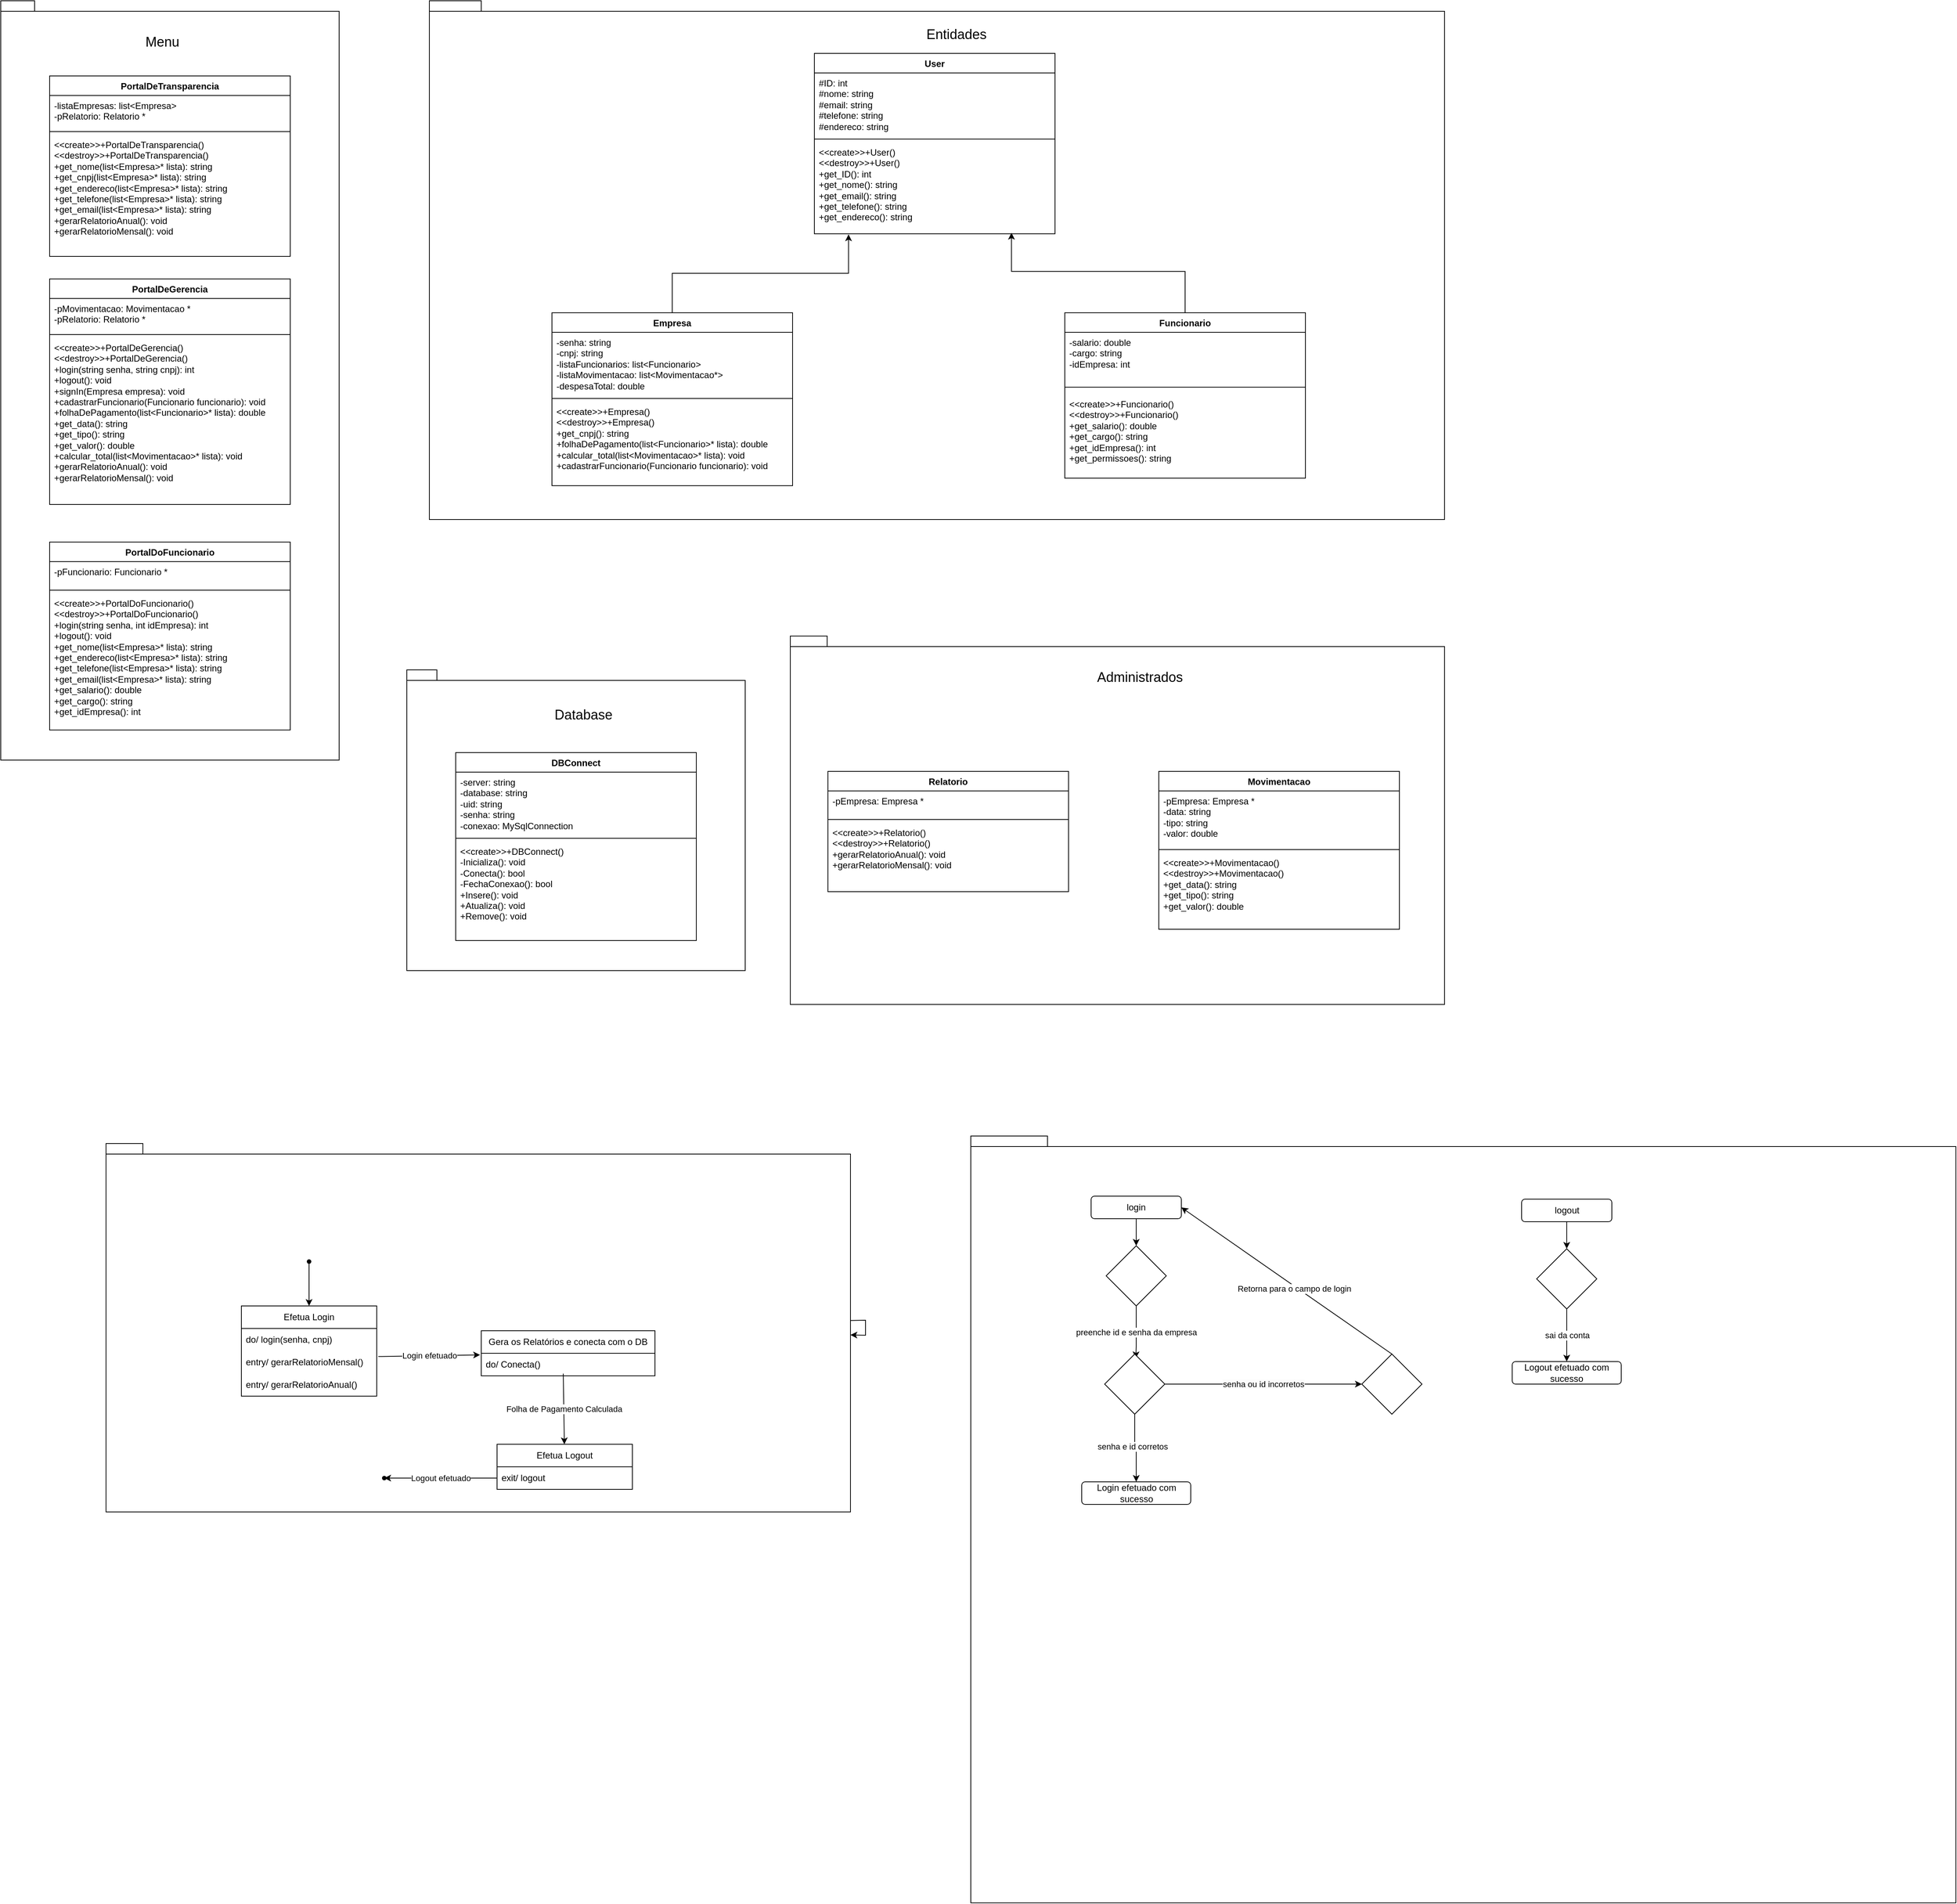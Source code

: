 <mxfile version="26.0.11">
  <diagram name="Página-1" id="xVppTYWSLuhgbpIBNBVG">
    <mxGraphModel dx="890" dy="439" grid="1" gridSize="10" guides="1" tooltips="1" connect="1" arrows="1" fold="1" page="1" pageScale="1" pageWidth="827" pageHeight="1169" math="0" shadow="0">
      <root>
        <mxCell id="0" />
        <mxCell id="1" parent="0" />
        <mxCell id="wjM78Z9Hd9G8PXhaCGz0-3" value="" style="shape=folder;fontStyle=1;spacingTop=10;tabWidth=40;tabHeight=14;tabPosition=left;html=1;whiteSpace=wrap;" parent="1" vertex="1">
          <mxGeometry x="1500" y="915" width="870" height="490" as="geometry" />
        </mxCell>
        <mxCell id="wjM78Z9Hd9G8PXhaCGz0-1" value="" style="shape=folder;fontStyle=1;spacingTop=10;tabWidth=40;tabHeight=14;tabPosition=left;html=1;whiteSpace=wrap;" parent="1" vertex="1">
          <mxGeometry x="1020" y="70" width="1350" height="690" as="geometry" />
        </mxCell>
        <mxCell id="4lN7bgh5_-2P6vui4onR-1" value="User" style="swimlane;fontStyle=1;align=center;verticalAlign=top;childLayout=stackLayout;horizontal=1;startSize=26;horizontalStack=0;resizeParent=1;resizeParentMax=0;resizeLast=0;collapsible=1;marginBottom=0;whiteSpace=wrap;html=1;" parent="1" vertex="1">
          <mxGeometry x="1532" y="140" width="320" height="240" as="geometry" />
        </mxCell>
        <mxCell id="4lN7bgh5_-2P6vui4onR-2" value="#ID: int&lt;div&gt;#nome: string&lt;/div&gt;&lt;div&gt;#email: string&lt;/div&gt;&lt;div&gt;#telefone: string&lt;/div&gt;&lt;div&gt;#endereco: string&lt;/div&gt;" style="text;strokeColor=none;fillColor=none;align=left;verticalAlign=top;spacingLeft=4;spacingRight=4;overflow=hidden;rotatable=0;points=[[0,0.5],[1,0.5]];portConstraint=eastwest;whiteSpace=wrap;html=1;" parent="4lN7bgh5_-2P6vui4onR-1" vertex="1">
          <mxGeometry y="26" width="320" height="84" as="geometry" />
        </mxCell>
        <mxCell id="4lN7bgh5_-2P6vui4onR-3" value="" style="line;strokeWidth=1;fillColor=none;align=left;verticalAlign=middle;spacingTop=-1;spacingLeft=3;spacingRight=3;rotatable=0;labelPosition=right;points=[];portConstraint=eastwest;strokeColor=inherit;" parent="4lN7bgh5_-2P6vui4onR-1" vertex="1">
          <mxGeometry y="110" width="320" height="8" as="geometry" />
        </mxCell>
        <mxCell id="4lN7bgh5_-2P6vui4onR-4" value="&lt;div&gt;&lt;span style=&quot;background-color: initial;&quot;&gt;&amp;lt;&amp;lt;create&amp;gt;&amp;gt;+User()&lt;/span&gt;&lt;/div&gt;&lt;div&gt;&lt;div&gt;&amp;lt;&amp;lt;destroy&amp;gt;&amp;gt;+User()&lt;/div&gt;&lt;/div&gt;+get_ID(): int&lt;div&gt;+get_nome(): string&lt;/div&gt;&lt;div&gt;+get_email(): string&lt;/div&gt;&lt;div&gt;+get_telefone(): string&lt;/div&gt;&lt;div&gt;+get_endereco(): string&lt;/div&gt;" style="text;strokeColor=none;fillColor=none;align=left;verticalAlign=top;spacingLeft=4;spacingRight=4;overflow=hidden;rotatable=0;points=[[0,0.5],[1,0.5]];portConstraint=eastwest;whiteSpace=wrap;html=1;" parent="4lN7bgh5_-2P6vui4onR-1" vertex="1">
          <mxGeometry y="118" width="320" height="122" as="geometry" />
        </mxCell>
        <mxCell id="4lN7bgh5_-2P6vui4onR-5" value="Empresa" style="swimlane;fontStyle=1;align=center;verticalAlign=top;childLayout=stackLayout;horizontal=1;startSize=26;horizontalStack=0;resizeParent=1;resizeParentMax=0;resizeLast=0;collapsible=1;marginBottom=0;whiteSpace=wrap;html=1;" parent="1" vertex="1">
          <mxGeometry x="1183" y="485" width="320" height="230" as="geometry" />
        </mxCell>
        <mxCell id="4lN7bgh5_-2P6vui4onR-6" value="-senha: string&lt;div&gt;-cnpj: string&lt;/div&gt;&lt;div&gt;&lt;span style=&quot;background-color: initial;&quot;&gt;-listaFuncionarios: list&amp;lt;Funcionario&amp;gt;&lt;/span&gt;&lt;/div&gt;&lt;div&gt;&lt;span style=&quot;background-color: initial;&quot;&gt;-listaMovimentacao: list&amp;lt;Movimentacao*&amp;gt;&lt;/span&gt;&lt;/div&gt;&lt;div&gt;-despesaTotal: double&lt;/div&gt;" style="text;strokeColor=none;fillColor=none;align=left;verticalAlign=top;spacingLeft=4;spacingRight=4;overflow=hidden;rotatable=0;points=[[0,0.5],[1,0.5]];portConstraint=eastwest;whiteSpace=wrap;html=1;" parent="4lN7bgh5_-2P6vui4onR-5" vertex="1">
          <mxGeometry y="26" width="320" height="84" as="geometry" />
        </mxCell>
        <mxCell id="4lN7bgh5_-2P6vui4onR-7" value="" style="line;strokeWidth=1;fillColor=none;align=left;verticalAlign=middle;spacingTop=-1;spacingLeft=3;spacingRight=3;rotatable=0;labelPosition=right;points=[];portConstraint=eastwest;strokeColor=inherit;" parent="4lN7bgh5_-2P6vui4onR-5" vertex="1">
          <mxGeometry y="110" width="320" height="8" as="geometry" />
        </mxCell>
        <mxCell id="4lN7bgh5_-2P6vui4onR-8" value="&lt;div&gt;&amp;lt;&amp;lt;create&amp;gt;&amp;gt;+Empresa()&lt;/div&gt;&lt;div&gt;&amp;lt;&amp;lt;destroy&amp;gt;&amp;gt;+Empresa()&lt;/div&gt;&lt;div&gt;&lt;div&gt;+get_cnpj(): string&lt;/div&gt;&lt;div&gt;&lt;div&gt;&lt;div&gt;+folhaDePagamento(list&amp;lt;Funcionario&amp;gt;* lista): double&lt;/div&gt;&lt;/div&gt;&lt;/div&gt;&lt;/div&gt;&lt;div&gt;&lt;/div&gt;+calcular_total(list&amp;lt;Movimentacao&amp;gt;* lista): void&lt;div&gt;+cadastrarFuncionario(Funcionario funcionario): void&lt;br&gt;&lt;div&gt;&lt;br&gt;&lt;/div&gt;&lt;/div&gt;" style="text;strokeColor=none;fillColor=none;align=left;verticalAlign=top;spacingLeft=4;spacingRight=4;overflow=hidden;rotatable=0;points=[[0,0.5],[1,0.5]];portConstraint=eastwest;whiteSpace=wrap;html=1;" parent="4lN7bgh5_-2P6vui4onR-5" vertex="1">
          <mxGeometry y="118" width="320" height="112" as="geometry" />
        </mxCell>
        <mxCell id="4lN7bgh5_-2P6vui4onR-14" value="Funcionario" style="swimlane;fontStyle=1;align=center;verticalAlign=top;childLayout=stackLayout;horizontal=1;startSize=26;horizontalStack=0;resizeParent=1;resizeParentMax=0;resizeLast=0;collapsible=1;marginBottom=0;whiteSpace=wrap;html=1;" parent="1" vertex="1">
          <mxGeometry x="1865" y="485" width="320" height="220" as="geometry" />
        </mxCell>
        <mxCell id="4lN7bgh5_-2P6vui4onR-15" value="-salario: double&lt;div&gt;-cargo: string&lt;/div&gt;&lt;div&gt;-idEmpresa: int&lt;br&gt;&lt;/div&gt;" style="text;strokeColor=none;fillColor=none;align=left;verticalAlign=top;spacingLeft=4;spacingRight=4;overflow=hidden;rotatable=0;points=[[0,0.5],[1,0.5]];portConstraint=eastwest;whiteSpace=wrap;html=1;" parent="4lN7bgh5_-2P6vui4onR-14" vertex="1">
          <mxGeometry y="26" width="320" height="64" as="geometry" />
        </mxCell>
        <mxCell id="4lN7bgh5_-2P6vui4onR-16" value="" style="line;strokeWidth=1;fillColor=none;align=left;verticalAlign=middle;spacingTop=-1;spacingLeft=3;spacingRight=3;rotatable=0;labelPosition=right;points=[];portConstraint=eastwest;strokeColor=inherit;" parent="4lN7bgh5_-2P6vui4onR-14" vertex="1">
          <mxGeometry y="90" width="320" height="18" as="geometry" />
        </mxCell>
        <mxCell id="4lN7bgh5_-2P6vui4onR-17" value="&lt;div&gt;&amp;lt;&amp;lt;create&amp;gt;&amp;gt;+Funcionario()&lt;/div&gt;&lt;div&gt;&amp;lt;&amp;lt;destroy&amp;gt;&amp;gt;+Funcionario()&lt;/div&gt;+get_salario(): double&lt;div&gt;+get_cargo(): string&lt;/div&gt;&lt;div&gt;+get_idEmpresa(): int&lt;/div&gt;&lt;div&gt;+get_permissoes(): string&lt;/div&gt;" style="text;strokeColor=none;fillColor=none;align=left;verticalAlign=top;spacingLeft=4;spacingRight=4;overflow=hidden;rotatable=0;points=[[0,0.5],[1,0.5]];portConstraint=eastwest;whiteSpace=wrap;html=1;" parent="4lN7bgh5_-2P6vui4onR-14" vertex="1">
          <mxGeometry y="108" width="320" height="112" as="geometry" />
        </mxCell>
        <mxCell id="4lN7bgh5_-2P6vui4onR-22" style="edgeStyle=orthogonalEdgeStyle;rounded=0;orthogonalLoop=1;jettySize=auto;html=1;entryX=0.819;entryY=0.989;entryDx=0;entryDy=0;entryPerimeter=0;" parent="1" source="4lN7bgh5_-2P6vui4onR-14" target="4lN7bgh5_-2P6vui4onR-4" edge="1">
          <mxGeometry relative="1" as="geometry">
            <Array as="points">
              <mxPoint x="2025" y="430" />
              <mxPoint x="1794" y="430" />
            </Array>
          </mxGeometry>
        </mxCell>
        <mxCell id="4lN7bgh5_-2P6vui4onR-23" style="edgeStyle=orthogonalEdgeStyle;rounded=0;orthogonalLoop=1;jettySize=auto;html=1;entryX=0.142;entryY=1.006;entryDx=0;entryDy=0;entryPerimeter=0;" parent="1" source="4lN7bgh5_-2P6vui4onR-5" target="4lN7bgh5_-2P6vui4onR-4" edge="1">
          <mxGeometry relative="1" as="geometry" />
        </mxCell>
        <mxCell id="4lN7bgh5_-2P6vui4onR-24" value="Movimentacao" style="swimlane;fontStyle=1;align=center;verticalAlign=top;childLayout=stackLayout;horizontal=1;startSize=26;horizontalStack=0;resizeParent=1;resizeParentMax=0;resizeLast=0;collapsible=1;marginBottom=0;whiteSpace=wrap;html=1;" parent="1" vertex="1">
          <mxGeometry x="1990" y="1095" width="320" height="210" as="geometry" />
        </mxCell>
        <mxCell id="4lN7bgh5_-2P6vui4onR-25" value="-pEmpresa: Empresa *&lt;br&gt;-data: string&lt;div&gt;-tipo: string&lt;/div&gt;&lt;div&gt;-valor: double&lt;/div&gt;" style="text;strokeColor=none;fillColor=none;align=left;verticalAlign=top;spacingLeft=4;spacingRight=4;overflow=hidden;rotatable=0;points=[[0,0.5],[1,0.5]];portConstraint=eastwest;whiteSpace=wrap;html=1;" parent="4lN7bgh5_-2P6vui4onR-24" vertex="1">
          <mxGeometry y="26" width="320" height="74" as="geometry" />
        </mxCell>
        <mxCell id="4lN7bgh5_-2P6vui4onR-26" value="" style="line;strokeWidth=1;fillColor=none;align=left;verticalAlign=middle;spacingTop=-1;spacingLeft=3;spacingRight=3;rotatable=0;labelPosition=right;points=[];portConstraint=eastwest;strokeColor=inherit;" parent="4lN7bgh5_-2P6vui4onR-24" vertex="1">
          <mxGeometry y="100" width="320" height="8" as="geometry" />
        </mxCell>
        <mxCell id="4lN7bgh5_-2P6vui4onR-27" value="&lt;div&gt;&lt;div&gt;&amp;lt;&amp;lt;create&amp;gt;&amp;gt;+Movimentacao()&lt;/div&gt;&lt;div&gt;&amp;lt;&amp;lt;destroy&amp;gt;&amp;gt;+Movimentacao()&lt;/div&gt;&lt;/div&gt;+get_data(): string&lt;div&gt;+get_tipo(): string&lt;/div&gt;&lt;div&gt;+get_valor(): double&lt;/div&gt;" style="text;strokeColor=none;fillColor=none;align=left;verticalAlign=top;spacingLeft=4;spacingRight=4;overflow=hidden;rotatable=0;points=[[0,0.5],[1,0.5]];portConstraint=eastwest;whiteSpace=wrap;html=1;" parent="4lN7bgh5_-2P6vui4onR-24" vertex="1">
          <mxGeometry y="108" width="320" height="102" as="geometry" />
        </mxCell>
        <mxCell id="4lN7bgh5_-2P6vui4onR-32" value="Relatorio" style="swimlane;fontStyle=1;align=center;verticalAlign=top;childLayout=stackLayout;horizontal=1;startSize=26;horizontalStack=0;resizeParent=1;resizeParentMax=0;resizeLast=0;collapsible=1;marginBottom=0;whiteSpace=wrap;html=1;" parent="1" vertex="1">
          <mxGeometry x="1550" y="1095" width="320" height="160" as="geometry" />
        </mxCell>
        <mxCell id="4lN7bgh5_-2P6vui4onR-33" value="&lt;div&gt;-pEmpresa: Empresa *&lt;/div&gt;" style="text;strokeColor=none;fillColor=none;align=left;verticalAlign=top;spacingLeft=4;spacingRight=4;overflow=hidden;rotatable=0;points=[[0,0.5],[1,0.5]];portConstraint=eastwest;whiteSpace=wrap;html=1;" parent="4lN7bgh5_-2P6vui4onR-32" vertex="1">
          <mxGeometry y="26" width="320" height="34" as="geometry" />
        </mxCell>
        <mxCell id="4lN7bgh5_-2P6vui4onR-34" value="" style="line;strokeWidth=1;fillColor=none;align=left;verticalAlign=middle;spacingTop=-1;spacingLeft=3;spacingRight=3;rotatable=0;labelPosition=right;points=[];portConstraint=eastwest;strokeColor=inherit;" parent="4lN7bgh5_-2P6vui4onR-32" vertex="1">
          <mxGeometry y="60" width="320" height="8" as="geometry" />
        </mxCell>
        <mxCell id="4lN7bgh5_-2P6vui4onR-35" value="&lt;div&gt;&lt;div&gt;&amp;lt;&amp;lt;create&amp;gt;&amp;gt;+Relatorio()&lt;/div&gt;&lt;div&gt;&amp;lt;&amp;lt;destroy&amp;gt;&amp;gt;+Relatorio()&lt;/div&gt;&lt;/div&gt;+gerarRelatorioAnual(): void&lt;div&gt;+gerarRelatorioMensal(): void&lt;/div&gt;" style="text;strokeColor=none;fillColor=none;align=left;verticalAlign=top;spacingLeft=4;spacingRight=4;overflow=hidden;rotatable=0;points=[[0,0.5],[1,0.5]];portConstraint=eastwest;whiteSpace=wrap;html=1;" parent="4lN7bgh5_-2P6vui4onR-32" vertex="1">
          <mxGeometry y="68" width="320" height="92" as="geometry" />
        </mxCell>
        <mxCell id="wjM78Z9Hd9G8PXhaCGz0-2" value="&lt;font style=&quot;font-size: 18px;&quot;&gt;Entidades&lt;/font&gt;" style="text;html=1;align=center;verticalAlign=middle;whiteSpace=wrap;rounded=0;" parent="1" vertex="1">
          <mxGeometry x="1531" y="100" width="380" height="30" as="geometry" />
        </mxCell>
        <mxCell id="wjM78Z9Hd9G8PXhaCGz0-4" value="&lt;font style=&quot;font-size: 18px;&quot;&gt;Administrados&lt;/font&gt;" style="text;html=1;align=center;verticalAlign=middle;whiteSpace=wrap;rounded=0;" parent="1" vertex="1">
          <mxGeometry x="1775" y="955" width="380" height="30" as="geometry" />
        </mxCell>
        <object label="" Administrador="" id="VyoaDBeNMpeF1TZwAVcI-2">
          <mxCell style="shape=folder;fontStyle=1;spacingTop=10;tabWidth=40;tabHeight=14;tabPosition=left;html=1;whiteSpace=wrap;" parent="1" vertex="1">
            <mxGeometry x="590" y="1590" width="990" height="490" as="geometry" />
          </mxCell>
        </object>
        <mxCell id="VyoaDBeNMpeF1TZwAVcI-35" value="" style="shape=folder;fontStyle=1;spacingTop=10;tabWidth=40;tabHeight=14;tabPosition=left;html=1;whiteSpace=wrap;" parent="1" vertex="1">
          <mxGeometry x="990" y="960" width="450" height="400" as="geometry" />
        </mxCell>
        <mxCell id="4lN7bgh5_-2P6vui4onR-28" value="DBConnect" style="swimlane;fontStyle=1;align=center;verticalAlign=top;childLayout=stackLayout;horizontal=1;startSize=26;horizontalStack=0;resizeParent=1;resizeParentMax=0;resizeLast=0;collapsible=1;marginBottom=0;whiteSpace=wrap;html=1;" parent="1" vertex="1">
          <mxGeometry x="1055" y="1070" width="320" height="250" as="geometry" />
        </mxCell>
        <mxCell id="4lN7bgh5_-2P6vui4onR-29" value="-server: string&lt;div&gt;-database: string&lt;/div&gt;&lt;div&gt;-uid: string&lt;/div&gt;&lt;div&gt;&lt;div&gt;-senha: string&lt;/div&gt;&lt;div&gt;&lt;div&gt;-conexao: MySqlConnection&lt;/div&gt;&lt;div&gt;&lt;br&gt;&lt;/div&gt;&lt;/div&gt;&lt;/div&gt;&lt;div&gt;&lt;br&gt;&lt;/div&gt;" style="text;strokeColor=none;fillColor=none;align=left;verticalAlign=top;spacingLeft=4;spacingRight=4;overflow=hidden;rotatable=0;points=[[0,0.5],[1,0.5]];portConstraint=eastwest;whiteSpace=wrap;html=1;" parent="4lN7bgh5_-2P6vui4onR-28" vertex="1">
          <mxGeometry y="26" width="320" height="84" as="geometry" />
        </mxCell>
        <mxCell id="4lN7bgh5_-2P6vui4onR-30" value="" style="line;strokeWidth=1;fillColor=none;align=left;verticalAlign=middle;spacingTop=-1;spacingLeft=3;spacingRight=3;rotatable=0;labelPosition=right;points=[];portConstraint=eastwest;strokeColor=inherit;" parent="4lN7bgh5_-2P6vui4onR-28" vertex="1">
          <mxGeometry y="110" width="320" height="8" as="geometry" />
        </mxCell>
        <mxCell id="4lN7bgh5_-2P6vui4onR-31" value="&lt;div&gt;&amp;lt;&amp;lt;create&amp;gt;&amp;gt;+DBConnect()&lt;/div&gt;-Inicializa(): void&lt;div&gt;-Conecta(): bool&lt;/div&gt;&lt;div&gt;-FechaConexao(): bool&lt;/div&gt;&lt;div&gt;+Insere(): void&lt;div&gt;+Atualiza(): void&lt;/div&gt;&lt;div&gt;+Remove(): void&lt;/div&gt;&lt;/div&gt;" style="text;strokeColor=none;fillColor=none;align=left;verticalAlign=top;spacingLeft=4;spacingRight=4;overflow=hidden;rotatable=0;points=[[0,0.5],[1,0.5]];portConstraint=eastwest;whiteSpace=wrap;html=1;" parent="4lN7bgh5_-2P6vui4onR-28" vertex="1">
          <mxGeometry y="118" width="320" height="132" as="geometry" />
        </mxCell>
        <mxCell id="VyoaDBeNMpeF1TZwAVcI-36" value="&lt;font style=&quot;font-size: 18px;&quot;&gt;Database&lt;/font&gt;" style="text;html=1;align=center;verticalAlign=middle;whiteSpace=wrap;rounded=0;" parent="1" vertex="1">
          <mxGeometry x="1140" y="1000" width="170" height="40" as="geometry" />
        </mxCell>
        <mxCell id="IuV8N8A0IWl5XwTErmxe-1" value="" style="shape=folder;fontStyle=1;spacingTop=10;tabWidth=40;tabHeight=14;tabPosition=left;html=1;whiteSpace=wrap;" parent="1" vertex="1">
          <mxGeometry x="450" y="70" width="450" height="1010" as="geometry" />
        </mxCell>
        <mxCell id="IuV8N8A0IWl5XwTErmxe-2" value="&lt;font style=&quot;font-size: 18px;&quot;&gt;Menu&lt;/font&gt;" style="text;html=1;align=center;verticalAlign=middle;whiteSpace=wrap;rounded=0;" parent="1" vertex="1">
          <mxGeometry x="635" y="110" width="60" height="30" as="geometry" />
        </mxCell>
        <mxCell id="IuV8N8A0IWl5XwTErmxe-3" value="PortalDeTransparencia" style="swimlane;fontStyle=1;align=center;verticalAlign=top;childLayout=stackLayout;horizontal=1;startSize=26;horizontalStack=0;resizeParent=1;resizeParentMax=0;resizeLast=0;collapsible=1;marginBottom=0;whiteSpace=wrap;html=1;" parent="1" vertex="1">
          <mxGeometry x="515" y="170" width="320" height="240" as="geometry" />
        </mxCell>
        <mxCell id="IuV8N8A0IWl5XwTErmxe-4" value="-listaEmpresas: list&amp;lt;Empresa&amp;gt;&lt;br&gt;-pRelatorio: Relatorio *" style="text;strokeColor=none;fillColor=none;align=left;verticalAlign=top;spacingLeft=4;spacingRight=4;overflow=hidden;rotatable=0;points=[[0,0.5],[1,0.5]];portConstraint=eastwest;whiteSpace=wrap;html=1;" parent="IuV8N8A0IWl5XwTErmxe-3" vertex="1">
          <mxGeometry y="26" width="320" height="44" as="geometry" />
        </mxCell>
        <mxCell id="IuV8N8A0IWl5XwTErmxe-5" value="" style="line;strokeWidth=1;fillColor=none;align=left;verticalAlign=middle;spacingTop=-1;spacingLeft=3;spacingRight=3;rotatable=0;labelPosition=right;points=[];portConstraint=eastwest;strokeColor=inherit;" parent="IuV8N8A0IWl5XwTErmxe-3" vertex="1">
          <mxGeometry y="70" width="320" height="8" as="geometry" />
        </mxCell>
        <mxCell id="IuV8N8A0IWl5XwTErmxe-6" value="&amp;lt;&amp;lt;create&amp;gt;&amp;gt;+PortalDeTransparencia()&lt;div&gt;&amp;lt;&amp;lt;destroy&amp;gt;&amp;gt;+PortalDeTransparencia()&lt;/div&gt;&lt;div&gt;+get_nome(list&amp;lt;Empresa&amp;gt;* lista): string&lt;/div&gt;&lt;div&gt;+get_cnpj(&lt;span style=&quot;background-color: initial;&quot;&gt;list&amp;lt;Empresa&amp;gt;* lista): string&lt;br&gt;+get_endereco(&lt;/span&gt;&lt;span style=&quot;background-color: initial;&quot;&gt;list&amp;lt;Empresa&amp;gt;* lista&lt;/span&gt;&lt;span style=&quot;background-color: initial;&quot;&gt;): string&lt;br&gt;+get_telefone(&lt;/span&gt;&lt;span style=&quot;background-color: initial;&quot;&gt;list&amp;lt;Empresa&amp;gt;* lista): string&lt;br&gt;+get_email(&lt;/span&gt;&lt;span style=&quot;background-color: initial;&quot;&gt;list&amp;lt;Empresa&amp;gt;* lista): string&lt;br&gt;+gerarRelatorioAnual(): void&lt;br&gt;+gerarRelatorioMensal(): void&lt;/span&gt;&lt;/div&gt;" style="text;strokeColor=none;fillColor=none;align=left;verticalAlign=top;spacingLeft=4;spacingRight=4;overflow=hidden;rotatable=0;points=[[0,0.5],[1,0.5]];portConstraint=eastwest;whiteSpace=wrap;html=1;" parent="IuV8N8A0IWl5XwTErmxe-3" vertex="1">
          <mxGeometry y="78" width="320" height="162" as="geometry" />
        </mxCell>
        <mxCell id="IuV8N8A0IWl5XwTErmxe-7" value="PortalDeGerencia" style="swimlane;fontStyle=1;align=center;verticalAlign=top;childLayout=stackLayout;horizontal=1;startSize=26;horizontalStack=0;resizeParent=1;resizeParentMax=0;resizeLast=0;collapsible=1;marginBottom=0;whiteSpace=wrap;html=1;" parent="1" vertex="1">
          <mxGeometry x="515" y="440" width="320" height="300" as="geometry" />
        </mxCell>
        <mxCell id="IuV8N8A0IWl5XwTErmxe-8" value="-pMovimentacao: Movimentacao *&lt;br&gt;-pRelatorio: Relatorio *" style="text;strokeColor=none;fillColor=none;align=left;verticalAlign=top;spacingLeft=4;spacingRight=4;overflow=hidden;rotatable=0;points=[[0,0.5],[1,0.5]];portConstraint=eastwest;whiteSpace=wrap;html=1;" parent="IuV8N8A0IWl5XwTErmxe-7" vertex="1">
          <mxGeometry y="26" width="320" height="44" as="geometry" />
        </mxCell>
        <mxCell id="IuV8N8A0IWl5XwTErmxe-9" value="" style="line;strokeWidth=1;fillColor=none;align=left;verticalAlign=middle;spacingTop=-1;spacingLeft=3;spacingRight=3;rotatable=0;labelPosition=right;points=[];portConstraint=eastwest;strokeColor=inherit;" parent="IuV8N8A0IWl5XwTErmxe-7" vertex="1">
          <mxGeometry y="70" width="320" height="8" as="geometry" />
        </mxCell>
        <mxCell id="IuV8N8A0IWl5XwTErmxe-10" value="&amp;lt;&amp;lt;create&amp;gt;&amp;gt;+PortalDeGerencia()&lt;br&gt;&amp;lt;&amp;lt;destroy&amp;gt;&amp;gt;+PortalDeGerencia()&lt;br&gt;+login(string senha, string cnpj): int&lt;div&gt;+logout(): void&lt;/div&gt;&lt;div&gt;+signIn(Empresa empresa): void&lt;br&gt;+cadastrarFuncionario(Funcionario funcionario): void&lt;/div&gt;&lt;div&gt;+folhaDePagamento(list&amp;lt;Funcionario&amp;gt;* lista): double&lt;br&gt;+get_data(): string&lt;div&gt;+get_tipo(): string&lt;/div&gt;&lt;div&gt;+get_valor(): double&lt;/div&gt;&lt;div&gt;+calcular_total(list&amp;lt;Movimentacao&amp;gt;* lista): void&lt;/div&gt;+gerarRelatorioAnual(): void&lt;br&gt;+gerarRelatorioMensal(): void&lt;br&gt;&lt;br&gt;&lt;br&gt;&lt;/div&gt;" style="text;strokeColor=none;fillColor=none;align=left;verticalAlign=top;spacingLeft=4;spacingRight=4;overflow=hidden;rotatable=0;points=[[0,0.5],[1,0.5]];portConstraint=eastwest;whiteSpace=wrap;html=1;" parent="IuV8N8A0IWl5XwTErmxe-7" vertex="1">
          <mxGeometry y="78" width="320" height="222" as="geometry" />
        </mxCell>
        <mxCell id="IuV8N8A0IWl5XwTErmxe-11" value="PortalDoFuncionario" style="swimlane;fontStyle=1;align=center;verticalAlign=top;childLayout=stackLayout;horizontal=1;startSize=26;horizontalStack=0;resizeParent=1;resizeParentMax=0;resizeLast=0;collapsible=1;marginBottom=0;whiteSpace=wrap;html=1;" parent="1" vertex="1">
          <mxGeometry x="515" y="790" width="320" height="250" as="geometry" />
        </mxCell>
        <mxCell id="IuV8N8A0IWl5XwTErmxe-12" value="-pFuncionario: Funcionario *" style="text;strokeColor=none;fillColor=none;align=left;verticalAlign=top;spacingLeft=4;spacingRight=4;overflow=hidden;rotatable=0;points=[[0,0.5],[1,0.5]];portConstraint=eastwest;whiteSpace=wrap;html=1;" parent="IuV8N8A0IWl5XwTErmxe-11" vertex="1">
          <mxGeometry y="26" width="320" height="34" as="geometry" />
        </mxCell>
        <mxCell id="IuV8N8A0IWl5XwTErmxe-13" value="" style="line;strokeWidth=1;fillColor=none;align=left;verticalAlign=middle;spacingTop=-1;spacingLeft=3;spacingRight=3;rotatable=0;labelPosition=right;points=[];portConstraint=eastwest;strokeColor=inherit;" parent="IuV8N8A0IWl5XwTErmxe-11" vertex="1">
          <mxGeometry y="60" width="320" height="8" as="geometry" />
        </mxCell>
        <mxCell id="IuV8N8A0IWl5XwTErmxe-14" value="&amp;lt;&amp;lt;create&amp;gt;&amp;gt;+PortalDoFuncionario()&lt;div&gt;&amp;lt;&amp;lt;destroy&amp;gt;&amp;gt;+PortalDoFuncionario()&lt;br&gt;+login(string senha, int idEmpresa): int&lt;div&gt;+logout(): void&lt;/div&gt;&lt;/div&gt;&lt;div&gt;+get_nome(list&amp;lt;Empresa&amp;gt;* lista): string&lt;/div&gt;&lt;div&gt;&lt;span style=&quot;background-color: initial;&quot;&gt;+get_endereco(&lt;/span&gt;&lt;span style=&quot;background-color: initial;&quot;&gt;list&amp;lt;Empresa&amp;gt;* lista&lt;/span&gt;&lt;span style=&quot;background-color: initial;&quot;&gt;): string&lt;br&gt;+get_telefone(&lt;/span&gt;&lt;span style=&quot;background-color: initial;&quot;&gt;list&amp;lt;Empresa&amp;gt;* lista): string&lt;br&gt;+get_email(&lt;/span&gt;&lt;span style=&quot;background-color: initial;&quot;&gt;list&amp;lt;Empresa&amp;gt;* lista): string&lt;/span&gt;&lt;/div&gt;&lt;div&gt;+get_salario(): double&lt;div&gt;+get_cargo(): string&lt;/div&gt;&lt;div&gt;+get_idEmpresa(): int&lt;/div&gt;&lt;/div&gt;" style="text;strokeColor=none;fillColor=none;align=left;verticalAlign=top;spacingLeft=4;spacingRight=4;overflow=hidden;rotatable=0;points=[[0,0.5],[1,0.5]];portConstraint=eastwest;whiteSpace=wrap;html=1;" parent="IuV8N8A0IWl5XwTErmxe-11" vertex="1">
          <mxGeometry y="68" width="320" height="182" as="geometry" />
        </mxCell>
        <mxCell id="Gv1TBAWN-ivir8XIWwHV-32" style="edgeStyle=orthogonalEdgeStyle;rounded=0;orthogonalLoop=1;jettySize=auto;html=1;entryX=0.5;entryY=0;entryDx=0;entryDy=0;" edge="1" parent="1" source="Gv1TBAWN-ivir8XIWwHV-55" target="Gv1TBAWN-ivir8XIWwHV-57">
          <mxGeometry relative="1" as="geometry">
            <mxPoint x="860" y="1790" as="sourcePoint" />
            <mxPoint x="860" y="1819" as="targetPoint" />
          </mxGeometry>
        </mxCell>
        <mxCell id="Gv1TBAWN-ivir8XIWwHV-6" value="" style="endArrow=classic;html=1;rounded=0;" edge="1" parent="1" source="VyoaDBeNMpeF1TZwAVcI-2" target="VyoaDBeNMpeF1TZwAVcI-2">
          <mxGeometry width="50" height="50" relative="1" as="geometry">
            <mxPoint x="850" y="1830" as="sourcePoint" />
            <mxPoint x="880" y="1810" as="targetPoint" />
            <Array as="points">
              <mxPoint x="880" y="1860" />
            </Array>
          </mxGeometry>
        </mxCell>
        <mxCell id="Gv1TBAWN-ivir8XIWwHV-28" value="Gera os Relatórios e conecta com o DB" style="swimlane;fontStyle=0;childLayout=stackLayout;horizontal=1;startSize=30;horizontalStack=0;resizeParent=1;resizeParentMax=0;resizeLast=0;collapsible=1;marginBottom=0;whiteSpace=wrap;html=1;" vertex="1" parent="1">
          <mxGeometry x="1089" y="1839" width="231" height="60" as="geometry" />
        </mxCell>
        <mxCell id="Gv1TBAWN-ivir8XIWwHV-29" value="do/ Conecta()" style="text;strokeColor=none;fillColor=none;align=left;verticalAlign=middle;spacingLeft=4;spacingRight=4;overflow=hidden;points=[[0,0.5],[1,0.5]];portConstraint=eastwest;rotatable=0;whiteSpace=wrap;html=1;" vertex="1" parent="Gv1TBAWN-ivir8XIWwHV-28">
          <mxGeometry y="30" width="231" height="30" as="geometry" />
        </mxCell>
        <mxCell id="Gv1TBAWN-ivir8XIWwHV-35" value="" style="endArrow=classic;html=1;rounded=0;exitX=1.012;exitY=0.243;exitDx=0;exitDy=0;exitPerimeter=0;entryX=-0.007;entryY=0.07;entryDx=0;entryDy=0;entryPerimeter=0;" edge="1" parent="1" source="Gv1TBAWN-ivir8XIWwHV-59" target="Gv1TBAWN-ivir8XIWwHV-29">
          <mxGeometry relative="1" as="geometry">
            <mxPoint x="949.82" y="1869.28" as="sourcePoint" />
            <mxPoint x="1081" y="1870" as="targetPoint" />
          </mxGeometry>
        </mxCell>
        <mxCell id="Gv1TBAWN-ivir8XIWwHV-36" value="Login efetuado" style="edgeLabel;resizable=0;html=1;;align=center;verticalAlign=middle;" connectable="0" vertex="1" parent="Gv1TBAWN-ivir8XIWwHV-35">
          <mxGeometry relative="1" as="geometry" />
        </mxCell>
        <mxCell id="Gv1TBAWN-ivir8XIWwHV-38" value="" style="endArrow=classic;html=1;rounded=0;exitX=0.472;exitY=0.902;exitDx=0;exitDy=0;exitPerimeter=0;" edge="1" parent="1" source="Gv1TBAWN-ivir8XIWwHV-29" target="Gv1TBAWN-ivir8XIWwHV-40">
          <mxGeometry relative="1" as="geometry">
            <mxPoint x="1179" y="1911" as="sourcePoint" />
            <mxPoint x="1170" y="2030" as="targetPoint" />
          </mxGeometry>
        </mxCell>
        <mxCell id="Gv1TBAWN-ivir8XIWwHV-39" value="Folha de Pagamento Calculada" style="edgeLabel;resizable=0;html=1;;align=center;verticalAlign=middle;" connectable="0" vertex="1" parent="Gv1TBAWN-ivir8XIWwHV-38">
          <mxGeometry relative="1" as="geometry" />
        </mxCell>
        <mxCell id="Gv1TBAWN-ivir8XIWwHV-40" value="Efetua Logout" style="swimlane;fontStyle=0;childLayout=stackLayout;horizontal=1;startSize=30;horizontalStack=0;resizeParent=1;resizeParentMax=0;resizeLast=0;collapsible=1;marginBottom=0;whiteSpace=wrap;html=1;" vertex="1" parent="1">
          <mxGeometry x="1110" y="1990" width="180" height="60" as="geometry" />
        </mxCell>
        <mxCell id="Gv1TBAWN-ivir8XIWwHV-41" value="exit/ logout" style="text;strokeColor=none;fillColor=none;align=left;verticalAlign=middle;spacingLeft=4;spacingRight=4;overflow=hidden;points=[[0,0.5],[1,0.5]];portConstraint=eastwest;rotatable=0;whiteSpace=wrap;html=1;" vertex="1" parent="Gv1TBAWN-ivir8XIWwHV-40">
          <mxGeometry y="30" width="180" height="30" as="geometry" />
        </mxCell>
        <mxCell id="Gv1TBAWN-ivir8XIWwHV-45" value="" style="shape=waypoint;sketch=0;fillStyle=solid;size=6;pointerEvents=1;points=[];fillColor=none;resizable=0;rotatable=0;perimeter=centerPerimeter;snapToPoint=1;" vertex="1" parent="1">
          <mxGeometry x="950" y="2025" width="20" height="20" as="geometry" />
        </mxCell>
        <mxCell id="Gv1TBAWN-ivir8XIWwHV-52" value="" style="endArrow=classic;html=1;rounded=0;entryX=0.683;entryY=0.419;entryDx=0;entryDy=0;entryPerimeter=0;" edge="1" parent="1" source="Gv1TBAWN-ivir8XIWwHV-41" target="Gv1TBAWN-ivir8XIWwHV-45">
          <mxGeometry relative="1" as="geometry">
            <mxPoint x="1097.56" y="2024.56" as="sourcePoint" />
            <mxPoint x="910" y="2025" as="targetPoint" />
          </mxGeometry>
        </mxCell>
        <mxCell id="Gv1TBAWN-ivir8XIWwHV-53" value="Logout efetuado" style="edgeLabel;resizable=0;html=1;;align=center;verticalAlign=middle;" connectable="0" vertex="1" parent="Gv1TBAWN-ivir8XIWwHV-52">
          <mxGeometry relative="1" as="geometry" />
        </mxCell>
        <mxCell id="Gv1TBAWN-ivir8XIWwHV-55" value="" style="shape=waypoint;sketch=0;fillStyle=solid;size=6;pointerEvents=1;points=[];fillColor=none;resizable=0;rotatable=0;perimeter=centerPerimeter;snapToPoint=1;" vertex="1" parent="1">
          <mxGeometry x="850" y="1737" width="20" height="20" as="geometry" />
        </mxCell>
        <mxCell id="Gv1TBAWN-ivir8XIWwHV-57" value="Efetua Login" style="swimlane;fontStyle=0;childLayout=stackLayout;horizontal=1;startSize=30;horizontalStack=0;resizeParent=1;resizeParentMax=0;resizeLast=0;collapsible=1;marginBottom=0;whiteSpace=wrap;html=1;" vertex="1" parent="1">
          <mxGeometry x="770" y="1806" width="180" height="120" as="geometry" />
        </mxCell>
        <mxCell id="Gv1TBAWN-ivir8XIWwHV-58" value="do/ login(senha, cnpj)" style="text;strokeColor=none;fillColor=none;align=left;verticalAlign=middle;spacingLeft=4;spacingRight=4;overflow=hidden;points=[[0,0.5],[1,0.5]];portConstraint=eastwest;rotatable=0;whiteSpace=wrap;html=1;" vertex="1" parent="Gv1TBAWN-ivir8XIWwHV-57">
          <mxGeometry y="30" width="180" height="30" as="geometry" />
        </mxCell>
        <mxCell id="Gv1TBAWN-ivir8XIWwHV-59" value="entry/ gerarRelatorioMensal()" style="text;strokeColor=none;fillColor=none;align=left;verticalAlign=middle;spacingLeft=4;spacingRight=4;overflow=hidden;points=[[0,0.5],[1,0.5]];portConstraint=eastwest;rotatable=0;whiteSpace=wrap;html=1;" vertex="1" parent="Gv1TBAWN-ivir8XIWwHV-57">
          <mxGeometry y="60" width="180" height="30" as="geometry" />
        </mxCell>
        <mxCell id="Gv1TBAWN-ivir8XIWwHV-60" value="entry/ gerarRelatorioAnual()" style="text;strokeColor=none;fillColor=none;align=left;verticalAlign=middle;spacingLeft=4;spacingRight=4;overflow=hidden;points=[[0,0.5],[1,0.5]];portConstraint=eastwest;rotatable=0;whiteSpace=wrap;html=1;" vertex="1" parent="Gv1TBAWN-ivir8XIWwHV-57">
          <mxGeometry y="90" width="180" height="30" as="geometry" />
        </mxCell>
        <object label="" Administrador="" id="Gv1TBAWN-ivir8XIWwHV-65">
          <mxCell style="shape=folder;fontStyle=1;spacingTop=10;tabWidth=40;tabHeight=14;tabPosition=left;html=1;whiteSpace=wrap;" vertex="1" parent="1">
            <mxGeometry x="1740" y="1580" width="1310" height="1020" as="geometry" />
          </mxCell>
        </object>
        <mxCell id="Gv1TBAWN-ivir8XIWwHV-84" style="edgeStyle=orthogonalEdgeStyle;rounded=0;orthogonalLoop=1;jettySize=auto;html=1;entryX=0.5;entryY=0;entryDx=0;entryDy=0;" edge="1" parent="1" source="Gv1TBAWN-ivir8XIWwHV-85" target="Gv1TBAWN-ivir8XIWwHV-86">
          <mxGeometry relative="1" as="geometry" />
        </mxCell>
        <mxCell id="Gv1TBAWN-ivir8XIWwHV-85" value="login" style="rounded=1;whiteSpace=wrap;html=1;" vertex="1" parent="1">
          <mxGeometry x="1900" y="1660" width="120" height="30" as="geometry" />
        </mxCell>
        <mxCell id="Gv1TBAWN-ivir8XIWwHV-86" value="" style="rhombus;whiteSpace=wrap;html=1;" vertex="1" parent="1">
          <mxGeometry x="1920" y="1726" width="80" height="80" as="geometry" />
        </mxCell>
        <mxCell id="Gv1TBAWN-ivir8XIWwHV-87" value="" style="endArrow=classic;html=1;rounded=0;exitX=0.5;exitY=1;exitDx=0;exitDy=0;entryX=0.518;entryY=0.07;entryDx=0;entryDy=0;entryPerimeter=0;" edge="1" parent="1" source="Gv1TBAWN-ivir8XIWwHV-86" target="Gv1TBAWN-ivir8XIWwHV-96">
          <mxGeometry relative="1" as="geometry">
            <mxPoint x="2010" y="1830" as="sourcePoint" />
            <mxPoint x="1960" y="1880" as="targetPoint" />
            <Array as="points">
              <mxPoint x="1960" y="1860" />
            </Array>
          </mxGeometry>
        </mxCell>
        <mxCell id="Gv1TBAWN-ivir8XIWwHV-88" value="preenche id e senha da empresa" style="edgeLabel;resizable=0;html=1;;align=center;verticalAlign=middle;" connectable="0" vertex="1" parent="Gv1TBAWN-ivir8XIWwHV-87">
          <mxGeometry relative="1" as="geometry" />
        </mxCell>
        <mxCell id="Gv1TBAWN-ivir8XIWwHV-89" value="" style="rhombus;whiteSpace=wrap;html=1;" vertex="1" parent="1">
          <mxGeometry x="2260" y="1870" width="80" height="80" as="geometry" />
        </mxCell>
        <mxCell id="Gv1TBAWN-ivir8XIWwHV-90" value="" style="endArrow=classic;html=1;rounded=0;entryX=1;entryY=0.5;entryDx=0;entryDy=0;exitX=0.5;exitY=0;exitDx=0;exitDy=0;" edge="1" parent="1" source="Gv1TBAWN-ivir8XIWwHV-89" target="Gv1TBAWN-ivir8XIWwHV-85">
          <mxGeometry relative="1" as="geometry">
            <mxPoint x="2180" y="1992" as="sourcePoint" />
            <mxPoint x="2130" y="2045" as="targetPoint" />
          </mxGeometry>
        </mxCell>
        <mxCell id="Gv1TBAWN-ivir8XIWwHV-91" value="Retorna para o campo de login" style="edgeLabel;html=1;align=center;verticalAlign=middle;resizable=0;points=[];" vertex="1" connectable="0" parent="Gv1TBAWN-ivir8XIWwHV-90">
          <mxGeometry x="-0.08" y="3" relative="1" as="geometry">
            <mxPoint as="offset" />
          </mxGeometry>
        </mxCell>
        <mxCell id="Gv1TBAWN-ivir8XIWwHV-92" value="" style="endArrow=classic;html=1;rounded=0;entryX=0;entryY=0.5;entryDx=0;entryDy=0;exitX=1;exitY=0.5;exitDx=0;exitDy=0;" edge="1" parent="1" source="Gv1TBAWN-ivir8XIWwHV-96" target="Gv1TBAWN-ivir8XIWwHV-89">
          <mxGeometry relative="1" as="geometry">
            <mxPoint x="2032.5" y="1895" as="sourcePoint" />
            <mxPoint x="2150" y="1883.67" as="targetPoint" />
            <Array as="points">
              <mxPoint x="2160" y="1910" />
            </Array>
          </mxGeometry>
        </mxCell>
        <mxCell id="Gv1TBAWN-ivir8XIWwHV-93" value="&lt;span style=&quot;text-wrap-mode: wrap; background-color: rgb(251, 251, 251);&quot;&gt;&lt;font style=&quot;font-size: 11px;&quot;&gt;senha ou id incorretos&lt;/font&gt;&lt;/span&gt;" style="edgeLabel;resizable=0;html=1;;align=center;verticalAlign=middle;" connectable="0" vertex="1" parent="Gv1TBAWN-ivir8XIWwHV-92">
          <mxGeometry relative="1" as="geometry" />
        </mxCell>
        <mxCell id="Gv1TBAWN-ivir8XIWwHV-94" style="edgeStyle=orthogonalEdgeStyle;rounded=0;orthogonalLoop=1;jettySize=auto;html=1;" edge="1" parent="1" source="Gv1TBAWN-ivir8XIWwHV-96" target="Gv1TBAWN-ivir8XIWwHV-97">
          <mxGeometry relative="1" as="geometry" />
        </mxCell>
        <mxCell id="Gv1TBAWN-ivir8XIWwHV-95" value="senha e id corretos" style="edgeLabel;html=1;align=center;verticalAlign=middle;resizable=0;points=[];" vertex="1" connectable="0" parent="Gv1TBAWN-ivir8XIWwHV-94">
          <mxGeometry x="-0.071" y="-3" relative="1" as="geometry">
            <mxPoint as="offset" />
          </mxGeometry>
        </mxCell>
        <mxCell id="Gv1TBAWN-ivir8XIWwHV-96" value="" style="rhombus;whiteSpace=wrap;html=1;" vertex="1" parent="1">
          <mxGeometry x="1918" y="1870" width="80" height="80" as="geometry" />
        </mxCell>
        <mxCell id="Gv1TBAWN-ivir8XIWwHV-97" value="Login efetuado com sucesso" style="rounded=1;whiteSpace=wrap;html=1;" vertex="1" parent="1">
          <mxGeometry x="1887.5" y="2040" width="145" height="30" as="geometry" />
        </mxCell>
        <mxCell id="Gv1TBAWN-ivir8XIWwHV-98" style="edgeStyle=orthogonalEdgeStyle;rounded=0;orthogonalLoop=1;jettySize=auto;html=1;entryX=0.5;entryY=0;entryDx=0;entryDy=0;" edge="1" parent="1" source="Gv1TBAWN-ivir8XIWwHV-99" target="Gv1TBAWN-ivir8XIWwHV-100">
          <mxGeometry relative="1" as="geometry" />
        </mxCell>
        <mxCell id="Gv1TBAWN-ivir8XIWwHV-99" value="logout" style="rounded=1;whiteSpace=wrap;html=1;" vertex="1" parent="1">
          <mxGeometry x="2472.5" y="1664" width="120" height="30" as="geometry" />
        </mxCell>
        <mxCell id="Gv1TBAWN-ivir8XIWwHV-100" value="" style="rhombus;whiteSpace=wrap;html=1;" vertex="1" parent="1">
          <mxGeometry x="2492.5" y="1730" width="80" height="80" as="geometry" />
        </mxCell>
        <mxCell id="Gv1TBAWN-ivir8XIWwHV-101" value="" style="endArrow=classic;html=1;rounded=0;exitX=0.5;exitY=1;exitDx=0;exitDy=0;entryX=0.5;entryY=0;entryDx=0;entryDy=0;" edge="1" parent="1" source="Gv1TBAWN-ivir8XIWwHV-100" target="Gv1TBAWN-ivir8XIWwHV-111">
          <mxGeometry relative="1" as="geometry">
            <mxPoint x="2582.5" y="1834" as="sourcePoint" />
            <mxPoint x="2531.94" y="1879.6" as="targetPoint" />
            <Array as="points">
              <mxPoint x="2532.5" y="1864" />
            </Array>
          </mxGeometry>
        </mxCell>
        <mxCell id="Gv1TBAWN-ivir8XIWwHV-102" value="sai da conta" style="edgeLabel;resizable=0;html=1;;align=center;verticalAlign=middle;" connectable="0" vertex="1" parent="Gv1TBAWN-ivir8XIWwHV-101">
          <mxGeometry relative="1" as="geometry" />
        </mxCell>
        <mxCell id="Gv1TBAWN-ivir8XIWwHV-111" value="Logout efetuado com sucesso" style="rounded=1;whiteSpace=wrap;html=1;" vertex="1" parent="1">
          <mxGeometry x="2460" y="1880" width="145" height="30" as="geometry" />
        </mxCell>
      </root>
    </mxGraphModel>
  </diagram>
</mxfile>
